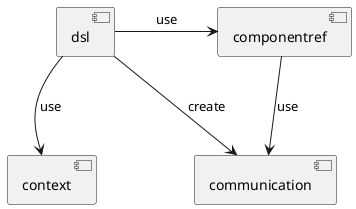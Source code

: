 @startuml platform-impl-package
top to bottom direction
skinparam nodesep 80
skinparam ranksep 80

component [dsl] as dsl
component [communication] as comm
component [componentref] as compref
component [context] as context

compref --> comm : use
dsl --> context : use
dsl --> comm : create
dsl -right-> compref : use
@enduml